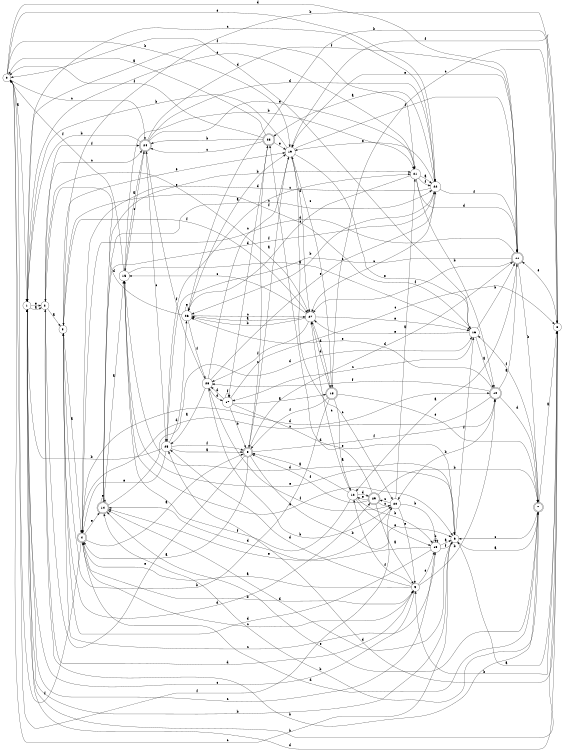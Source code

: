 digraph n24_5 {
__start0 [label="" shape="none"];

rankdir=LR;
size="8,5";

s0 [style="filled", color="black", fillcolor="white" shape="circle", label="0"];
s1 [style="filled", color="black", fillcolor="white" shape="circle", label="1"];
s2 [style="filled", color="black", fillcolor="white" shape="circle", label="2"];
s3 [style="filled", color="black", fillcolor="white" shape="circle", label="3"];
s4 [style="rounded,filled", color="black", fillcolor="white" shape="doublecircle", label="4"];
s5 [style="rounded,filled", color="black", fillcolor="white" shape="doublecircle", label="5"];
s6 [style="filled", color="black", fillcolor="white" shape="circle", label="6"];
s7 [style="rounded,filled", color="black", fillcolor="white" shape="doublecircle", label="7"];
s8 [style="filled", color="black", fillcolor="white" shape="circle", label="8"];
s9 [style="filled", color="black", fillcolor="white" shape="circle", label="9"];
s10 [style="rounded,filled", color="black", fillcolor="white" shape="doublecircle", label="10"];
s11 [style="rounded,filled", color="black", fillcolor="white" shape="doublecircle", label="11"];
s12 [style="filled", color="black", fillcolor="white" shape="circle", label="12"];
s13 [style="filled", color="black", fillcolor="white" shape="circle", label="13"];
s14 [style="rounded,filled", color="black", fillcolor="white" shape="doublecircle", label="14"];
s15 [style="filled", color="black", fillcolor="white" shape="circle", label="15"];
s16 [style="filled", color="black", fillcolor="white" shape="circle", label="16"];
s17 [style="filled", color="black", fillcolor="white" shape="circle", label="17"];
s18 [style="rounded,filled", color="black", fillcolor="white" shape="doublecircle", label="18"];
s19 [style="filled", color="black", fillcolor="white" shape="circle", label="19"];
s20 [style="filled", color="black", fillcolor="white" shape="circle", label="20"];
s21 [style="filled", color="black", fillcolor="white" shape="circle", label="21"];
s22 [style="filled", color="black", fillcolor="white" shape="circle", label="22"];
s23 [style="rounded,filled", color="black", fillcolor="white" shape="doublecircle", label="23"];
s24 [style="rounded,filled", color="black", fillcolor="white" shape="doublecircle", label="24"];
s25 [style="filled", color="black", fillcolor="white" shape="circle", label="25"];
s26 [style="filled", color="black", fillcolor="white" shape="circle", label="26"];
s27 [style="filled", color="black", fillcolor="white" shape="circle", label="27"];
s28 [style="filled", color="black", fillcolor="white" shape="circle", label="28"];
s29 [style="rounded,filled", color="black", fillcolor="white" shape="doublecircle", label="29"];
s0 -> s1 [label="a"];
s0 -> s19 [label="b"];
s0 -> s24 [label="c"];
s0 -> s11 [label="d"];
s0 -> s22 [label="e"];
s0 -> s20 [label="f"];
s1 -> s2 [label="a"];
s1 -> s8 [label="b"];
s1 -> s22 [label="c"];
s1 -> s8 [label="d"];
s1 -> s2 [label="e"];
s1 -> s21 [label="f"];
s2 -> s3 [label="a"];
s2 -> s7 [label="b"];
s2 -> s24 [label="c"];
s2 -> s9 [label="d"];
s2 -> s27 [label="e"];
s2 -> s24 [label="f"];
s3 -> s4 [label="a"];
s3 -> s8 [label="b"];
s3 -> s13 [label="c"];
s3 -> s29 [label="d"];
s3 -> s19 [label="e"];
s3 -> s27 [label="f"];
s4 -> s5 [label="a"];
s4 -> s9 [label="b"];
s4 -> s9 [label="c"];
s4 -> s10 [label="d"];
s4 -> s14 [label="e"];
s4 -> s0 [label="f"];
s5 -> s4 [label="a"];
s5 -> s6 [label="b"];
s5 -> s23 [label="c"];
s5 -> s11 [label="d"];
s5 -> s2 [label="e"];
s5 -> s10 [label="f"];
s6 -> s7 [label="a"];
s6 -> s1 [label="b"];
s6 -> s0 [label="c"];
s6 -> s14 [label="d"];
s6 -> s15 [label="e"];
s6 -> s16 [label="f"];
s7 -> s8 [label="a"];
s7 -> s14 [label="b"];
s7 -> s6 [label="c"];
s7 -> s4 [label="d"];
s7 -> s14 [label="e"];
s7 -> s16 [label="f"];
s8 -> s6 [label="a"];
s8 -> s9 [label="b"];
s8 -> s18 [label="c"];
s8 -> s25 [label="d"];
s8 -> s11 [label="e"];
s8 -> s19 [label="f"];
s9 -> s4 [label="a"];
s9 -> s10 [label="b"];
s9 -> s1 [label="c"];
s9 -> s25 [label="d"];
s9 -> s13 [label="e"];
s9 -> s12 [label="f"];
s10 -> s11 [label="a"];
s10 -> s20 [label="b"];
s10 -> s4 [label="c"];
s10 -> s7 [label="d"];
s10 -> s26 [label="e"];
s10 -> s28 [label="f"];
s11 -> s12 [label="a"];
s11 -> s7 [label="b"];
s11 -> s25 [label="c"];
s11 -> s4 [label="d"];
s11 -> s19 [label="e"];
s11 -> s27 [label="f"];
s12 -> s5 [label="a"];
s12 -> s13 [label="b"];
s12 -> s27 [label="c"];
s12 -> s29 [label="d"];
s12 -> s13 [label="e"];
s12 -> s15 [label="f"];
s13 -> s6 [label="a"];
s13 -> s13 [label="b"];
s13 -> s1 [label="c"];
s13 -> s3 [label="d"];
s13 -> s14 [label="e"];
s13 -> s6 [label="f"];
s14 -> s15 [label="a"];
s14 -> s21 [label="b"];
s14 -> s22 [label="c"];
s14 -> s16 [label="d"];
s14 -> s14 [label="e"];
s14 -> s22 [label="f"];
s15 -> s16 [label="a"];
s15 -> s21 [label="b"];
s15 -> s24 [label="c"];
s15 -> s6 [label="d"];
s15 -> s6 [label="e"];
s15 -> s0 [label="f"];
s16 -> s10 [label="a"];
s16 -> s11 [label="b"];
s16 -> s17 [label="c"];
s16 -> s0 [label="d"];
s16 -> s27 [label="e"];
s16 -> s3 [label="f"];
s17 -> s18 [label="a"];
s17 -> s5 [label="b"];
s17 -> s8 [label="c"];
s17 -> s28 [label="d"];
s17 -> s6 [label="e"];
s17 -> s17 [label="f"];
s18 -> s12 [label="a"];
s18 -> s3 [label="b"];
s18 -> s19 [label="c"];
s18 -> s27 [label="d"];
s18 -> s7 [label="e"];
s18 -> s5 [label="f"];
s19 -> s5 [label="a"];
s19 -> s1 [label="b"];
s19 -> s20 [label="c"];
s19 -> s27 [label="d"];
s19 -> s16 [label="e"];
s19 -> s11 [label="f"];
s20 -> s21 [label="a"];
s20 -> s13 [label="b"];
s20 -> s29 [label="c"];
s20 -> s14 [label="d"];
s20 -> s9 [label="e"];
s20 -> s28 [label="f"];
s21 -> s22 [label="a"];
s21 -> s10 [label="b"];
s21 -> s26 [label="c"];
s21 -> s11 [label="d"];
s21 -> s1 [label="e"];
s21 -> s22 [label="f"];
s22 -> s23 [label="a"];
s22 -> s26 [label="b"];
s22 -> s27 [label="c"];
s22 -> s4 [label="d"];
s22 -> s19 [label="e"];
s22 -> s11 [label="f"];
s23 -> s0 [label="a"];
s23 -> s24 [label="b"];
s23 -> s24 [label="c"];
s23 -> s17 [label="d"];
s23 -> s19 [label="e"];
s23 -> s0 [label="f"];
s24 -> s15 [label="a"];
s24 -> s1 [label="b"];
s24 -> s25 [label="c"];
s24 -> s22 [label="d"];
s24 -> s21 [label="e"];
s24 -> s11 [label="f"];
s25 -> s5 [label="a"];
s25 -> s1 [label="b"];
s25 -> s21 [label="c"];
s25 -> s26 [label="d"];
s25 -> s4 [label="e"];
s25 -> s5 [label="f"];
s26 -> s19 [label="a"];
s26 -> s8 [label="b"];
s26 -> s27 [label="c"];
s26 -> s2 [label="d"];
s26 -> s26 [label="e"];
s26 -> s28 [label="f"];
s27 -> s26 [label="a"];
s27 -> s26 [label="b"];
s27 -> s15 [label="c"];
s27 -> s18 [label="d"];
s27 -> s16 [label="e"];
s27 -> s28 [label="f"];
s28 -> s25 [label="a"];
s28 -> s20 [label="b"];
s28 -> s19 [label="c"];
s28 -> s17 [label="d"];
s28 -> s22 [label="e"];
s28 -> s24 [label="f"];
s29 -> s9 [label="a"];
s29 -> s7 [label="b"];
s29 -> s20 [label="c"];
s29 -> s23 [label="d"];
s29 -> s12 [label="e"];
s29 -> s5 [label="f"];

}